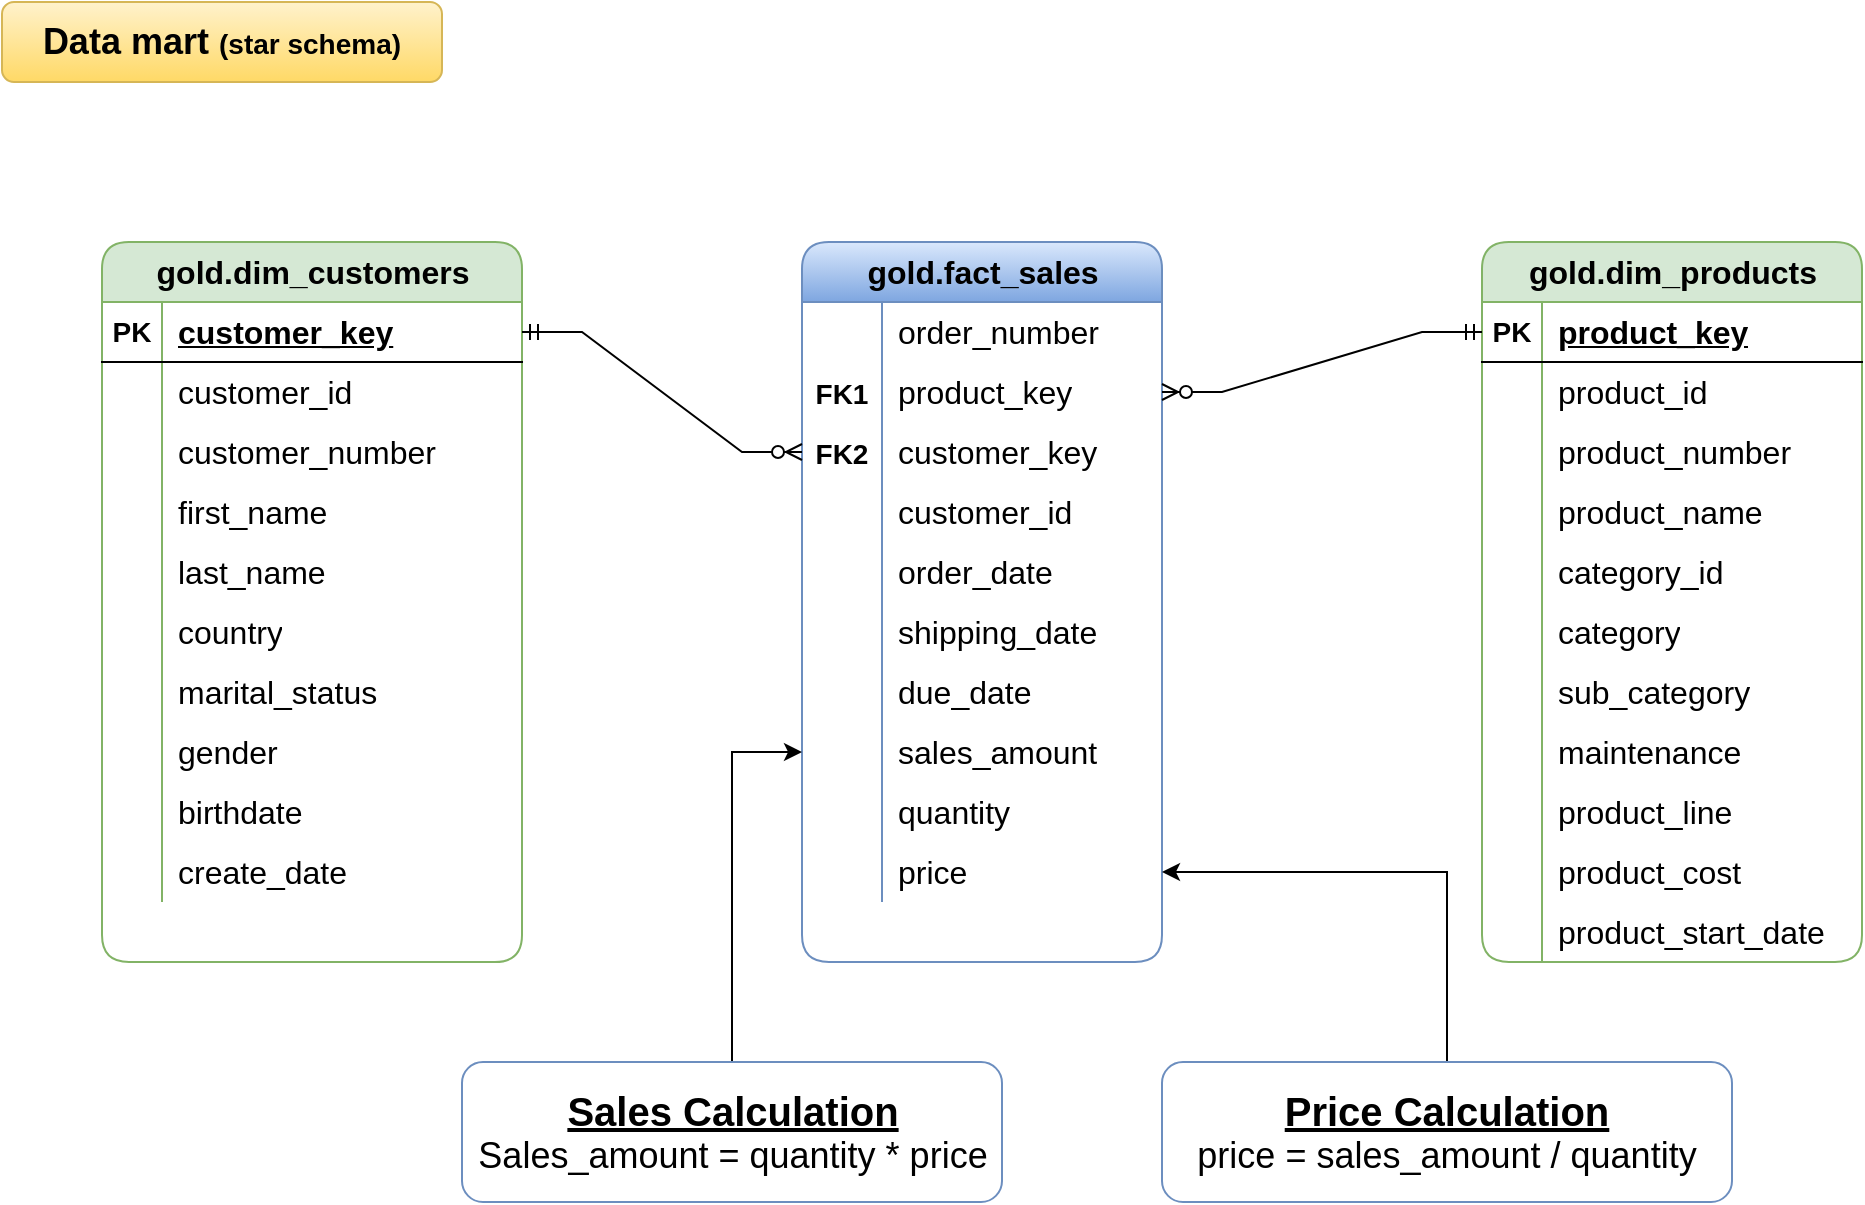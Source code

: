 <mxfile version="28.1.2">
  <diagram name="Page-1" id="dN-su_wIK94Yle37HZVa">
    <mxGraphModel dx="1042" dy="626" grid="1" gridSize="10" guides="1" tooltips="1" connect="1" arrows="1" fold="1" page="1" pageScale="1" pageWidth="850" pageHeight="1100" math="0" shadow="0">
      <root>
        <mxCell id="0" />
        <mxCell id="1" parent="0" />
        <mxCell id="-og2euH4JAY-t5AONUUG-1" value="&lt;font&gt;&lt;font&gt;&lt;b&gt;Data mart&lt;/b&gt;&lt;/font&gt;&lt;font&gt; &lt;/font&gt;&lt;/font&gt;&lt;b&gt;&lt;font style=&quot;font-size: 14px;&quot;&gt;(&lt;font&gt;star schema&lt;/font&gt;)&lt;/font&gt;&lt;/b&gt;" style="text;html=1;align=center;verticalAlign=middle;whiteSpace=wrap;rounded=1;fillColor=#fff2cc;strokeColor=#d6b656;gradientColor=#ffd966;fontSize=18;" parent="1" vertex="1">
          <mxGeometry x="10" y="40" width="220" height="40" as="geometry" />
        </mxCell>
        <mxCell id="-og2euH4JAY-t5AONUUG-2" value="gold.dim_customers" style="shape=table;startSize=30;container=1;collapsible=1;childLayout=tableLayout;fixedRows=1;rowLines=0;fontStyle=1;align=center;resizeLast=1;html=1;rounded=1;fontSize=16;fillColor=#d5e8d4;strokeColor=#82b366;" parent="1" vertex="1">
          <mxGeometry x="60" y="160" width="210" height="360" as="geometry" />
        </mxCell>
        <mxCell id="-og2euH4JAY-t5AONUUG-3" value="" style="shape=tableRow;horizontal=0;startSize=0;swimlaneHead=0;swimlaneBody=0;fillColor=none;collapsible=0;dropTarget=0;points=[[0,0.5],[1,0.5]];portConstraint=eastwest;top=0;left=0;right=0;bottom=1;" parent="-og2euH4JAY-t5AONUUG-2" vertex="1">
          <mxGeometry y="30" width="210" height="30" as="geometry" />
        </mxCell>
        <mxCell id="-og2euH4JAY-t5AONUUG-4" value="&lt;font style=&quot;font-size: 14px;&quot;&gt;PK&lt;/font&gt;" style="shape=partialRectangle;connectable=0;fillColor=none;top=0;left=0;bottom=0;right=0;fontStyle=1;overflow=hidden;whiteSpace=wrap;html=1;" parent="-og2euH4JAY-t5AONUUG-3" vertex="1">
          <mxGeometry width="30" height="30" as="geometry">
            <mxRectangle width="30" height="30" as="alternateBounds" />
          </mxGeometry>
        </mxCell>
        <mxCell id="-og2euH4JAY-t5AONUUG-5" value="customer_key" style="shape=partialRectangle;connectable=0;fillColor=none;top=0;left=0;bottom=0;right=0;align=left;spacingLeft=6;fontStyle=5;overflow=hidden;whiteSpace=wrap;html=1;fontSize=16;" parent="-og2euH4JAY-t5AONUUG-3" vertex="1">
          <mxGeometry x="30" width="180" height="30" as="geometry">
            <mxRectangle width="180" height="30" as="alternateBounds" />
          </mxGeometry>
        </mxCell>
        <mxCell id="-og2euH4JAY-t5AONUUG-6" value="" style="shape=tableRow;horizontal=0;startSize=0;swimlaneHead=0;swimlaneBody=0;fillColor=none;collapsible=0;dropTarget=0;points=[[0,0.5],[1,0.5]];portConstraint=eastwest;top=0;left=0;right=0;bottom=0;fontSize=16;" parent="-og2euH4JAY-t5AONUUG-2" vertex="1">
          <mxGeometry y="60" width="210" height="30" as="geometry" />
        </mxCell>
        <mxCell id="-og2euH4JAY-t5AONUUG-7" value="" style="shape=partialRectangle;connectable=0;fillColor=none;top=0;left=0;bottom=0;right=0;editable=1;overflow=hidden;whiteSpace=wrap;html=1;fontSize=16;" parent="-og2euH4JAY-t5AONUUG-6" vertex="1">
          <mxGeometry width="30" height="30" as="geometry">
            <mxRectangle width="30" height="30" as="alternateBounds" />
          </mxGeometry>
        </mxCell>
        <mxCell id="-og2euH4JAY-t5AONUUG-8" value="customer_id" style="shape=partialRectangle;connectable=0;fillColor=none;top=0;left=0;bottom=0;right=0;align=left;spacingLeft=6;overflow=hidden;whiteSpace=wrap;html=1;fontSize=16;" parent="-og2euH4JAY-t5AONUUG-6" vertex="1">
          <mxGeometry x="30" width="180" height="30" as="geometry">
            <mxRectangle width="180" height="30" as="alternateBounds" />
          </mxGeometry>
        </mxCell>
        <mxCell id="-og2euH4JAY-t5AONUUG-9" value="" style="shape=tableRow;horizontal=0;startSize=0;swimlaneHead=0;swimlaneBody=0;fillColor=none;collapsible=0;dropTarget=0;points=[[0,0.5],[1,0.5]];portConstraint=eastwest;top=0;left=0;right=0;bottom=0;fontSize=16;" parent="-og2euH4JAY-t5AONUUG-2" vertex="1">
          <mxGeometry y="90" width="210" height="30" as="geometry" />
        </mxCell>
        <mxCell id="-og2euH4JAY-t5AONUUG-10" value="" style="shape=partialRectangle;connectable=0;fillColor=none;top=0;left=0;bottom=0;right=0;editable=1;overflow=hidden;whiteSpace=wrap;html=1;fontSize=16;" parent="-og2euH4JAY-t5AONUUG-9" vertex="1">
          <mxGeometry width="30" height="30" as="geometry">
            <mxRectangle width="30" height="30" as="alternateBounds" />
          </mxGeometry>
        </mxCell>
        <mxCell id="-og2euH4JAY-t5AONUUG-11" value="customer_number" style="shape=partialRectangle;connectable=0;fillColor=none;top=0;left=0;bottom=0;right=0;align=left;spacingLeft=6;overflow=hidden;whiteSpace=wrap;html=1;fontSize=16;" parent="-og2euH4JAY-t5AONUUG-9" vertex="1">
          <mxGeometry x="30" width="180" height="30" as="geometry">
            <mxRectangle width="180" height="30" as="alternateBounds" />
          </mxGeometry>
        </mxCell>
        <mxCell id="-og2euH4JAY-t5AONUUG-12" value="" style="shape=tableRow;horizontal=0;startSize=0;swimlaneHead=0;swimlaneBody=0;fillColor=none;collapsible=0;dropTarget=0;points=[[0,0.5],[1,0.5]];portConstraint=eastwest;top=0;left=0;right=0;bottom=0;fontSize=16;" parent="-og2euH4JAY-t5AONUUG-2" vertex="1">
          <mxGeometry y="120" width="210" height="30" as="geometry" />
        </mxCell>
        <mxCell id="-og2euH4JAY-t5AONUUG-13" value="" style="shape=partialRectangle;connectable=0;fillColor=none;top=0;left=0;bottom=0;right=0;editable=1;overflow=hidden;whiteSpace=wrap;html=1;fontSize=16;" parent="-og2euH4JAY-t5AONUUG-12" vertex="1">
          <mxGeometry width="30" height="30" as="geometry">
            <mxRectangle width="30" height="30" as="alternateBounds" />
          </mxGeometry>
        </mxCell>
        <mxCell id="-og2euH4JAY-t5AONUUG-14" value="first_name" style="shape=partialRectangle;connectable=0;fillColor=none;top=0;left=0;bottom=0;right=0;align=left;spacingLeft=6;overflow=hidden;whiteSpace=wrap;html=1;fontSize=16;" parent="-og2euH4JAY-t5AONUUG-12" vertex="1">
          <mxGeometry x="30" width="180" height="30" as="geometry">
            <mxRectangle width="180" height="30" as="alternateBounds" />
          </mxGeometry>
        </mxCell>
        <mxCell id="PD2vvgTyxVvp_7VUj4bT-27" value="" style="shape=tableRow;horizontal=0;startSize=0;swimlaneHead=0;swimlaneBody=0;fillColor=none;collapsible=0;dropTarget=0;points=[[0,0.5],[1,0.5]];portConstraint=eastwest;top=0;left=0;right=0;bottom=0;fontSize=16;" vertex="1" parent="-og2euH4JAY-t5AONUUG-2">
          <mxGeometry y="150" width="210" height="30" as="geometry" />
        </mxCell>
        <mxCell id="PD2vvgTyxVvp_7VUj4bT-28" value="" style="shape=partialRectangle;connectable=0;fillColor=none;top=0;left=0;bottom=0;right=0;editable=1;overflow=hidden;whiteSpace=wrap;html=1;fontSize=16;" vertex="1" parent="PD2vvgTyxVvp_7VUj4bT-27">
          <mxGeometry width="30" height="30" as="geometry">
            <mxRectangle width="30" height="30" as="alternateBounds" />
          </mxGeometry>
        </mxCell>
        <mxCell id="PD2vvgTyxVvp_7VUj4bT-29" value="last_name" style="shape=partialRectangle;connectable=0;fillColor=none;top=0;left=0;bottom=0;right=0;align=left;spacingLeft=6;overflow=hidden;whiteSpace=wrap;html=1;fontSize=16;" vertex="1" parent="PD2vvgTyxVvp_7VUj4bT-27">
          <mxGeometry x="30" width="180" height="30" as="geometry">
            <mxRectangle width="180" height="30" as="alternateBounds" />
          </mxGeometry>
        </mxCell>
        <mxCell id="PD2vvgTyxVvp_7VUj4bT-30" value="" style="shape=tableRow;horizontal=0;startSize=0;swimlaneHead=0;swimlaneBody=0;fillColor=none;collapsible=0;dropTarget=0;points=[[0,0.5],[1,0.5]];portConstraint=eastwest;top=0;left=0;right=0;bottom=0;fontSize=16;" vertex="1" parent="-og2euH4JAY-t5AONUUG-2">
          <mxGeometry y="180" width="210" height="30" as="geometry" />
        </mxCell>
        <mxCell id="PD2vvgTyxVvp_7VUj4bT-31" value="" style="shape=partialRectangle;connectable=0;fillColor=none;top=0;left=0;bottom=0;right=0;editable=1;overflow=hidden;whiteSpace=wrap;html=1;fontSize=16;" vertex="1" parent="PD2vvgTyxVvp_7VUj4bT-30">
          <mxGeometry width="30" height="30" as="geometry">
            <mxRectangle width="30" height="30" as="alternateBounds" />
          </mxGeometry>
        </mxCell>
        <mxCell id="PD2vvgTyxVvp_7VUj4bT-32" value="country" style="shape=partialRectangle;connectable=0;fillColor=none;top=0;left=0;bottom=0;right=0;align=left;spacingLeft=6;overflow=hidden;whiteSpace=wrap;html=1;fontSize=16;" vertex="1" parent="PD2vvgTyxVvp_7VUj4bT-30">
          <mxGeometry x="30" width="180" height="30" as="geometry">
            <mxRectangle width="180" height="30" as="alternateBounds" />
          </mxGeometry>
        </mxCell>
        <mxCell id="PD2vvgTyxVvp_7VUj4bT-33" value="" style="shape=tableRow;horizontal=0;startSize=0;swimlaneHead=0;swimlaneBody=0;fillColor=none;collapsible=0;dropTarget=0;points=[[0,0.5],[1,0.5]];portConstraint=eastwest;top=0;left=0;right=0;bottom=0;fontSize=16;" vertex="1" parent="-og2euH4JAY-t5AONUUG-2">
          <mxGeometry y="210" width="210" height="30" as="geometry" />
        </mxCell>
        <mxCell id="PD2vvgTyxVvp_7VUj4bT-34" value="" style="shape=partialRectangle;connectable=0;fillColor=none;top=0;left=0;bottom=0;right=0;editable=1;overflow=hidden;whiteSpace=wrap;html=1;fontSize=16;" vertex="1" parent="PD2vvgTyxVvp_7VUj4bT-33">
          <mxGeometry width="30" height="30" as="geometry">
            <mxRectangle width="30" height="30" as="alternateBounds" />
          </mxGeometry>
        </mxCell>
        <mxCell id="PD2vvgTyxVvp_7VUj4bT-35" value="marital_status" style="shape=partialRectangle;connectable=0;fillColor=none;top=0;left=0;bottom=0;right=0;align=left;spacingLeft=6;overflow=hidden;whiteSpace=wrap;html=1;fontSize=16;" vertex="1" parent="PD2vvgTyxVvp_7VUj4bT-33">
          <mxGeometry x="30" width="180" height="30" as="geometry">
            <mxRectangle width="180" height="30" as="alternateBounds" />
          </mxGeometry>
        </mxCell>
        <mxCell id="PD2vvgTyxVvp_7VUj4bT-36" value="" style="shape=tableRow;horizontal=0;startSize=0;swimlaneHead=0;swimlaneBody=0;fillColor=none;collapsible=0;dropTarget=0;points=[[0,0.5],[1,0.5]];portConstraint=eastwest;top=0;left=0;right=0;bottom=0;fontSize=16;" vertex="1" parent="-og2euH4JAY-t5AONUUG-2">
          <mxGeometry y="240" width="210" height="30" as="geometry" />
        </mxCell>
        <mxCell id="PD2vvgTyxVvp_7VUj4bT-37" value="" style="shape=partialRectangle;connectable=0;fillColor=none;top=0;left=0;bottom=0;right=0;editable=1;overflow=hidden;whiteSpace=wrap;html=1;fontSize=16;" vertex="1" parent="PD2vvgTyxVvp_7VUj4bT-36">
          <mxGeometry width="30" height="30" as="geometry">
            <mxRectangle width="30" height="30" as="alternateBounds" />
          </mxGeometry>
        </mxCell>
        <mxCell id="PD2vvgTyxVvp_7VUj4bT-38" value="gender" style="shape=partialRectangle;connectable=0;fillColor=none;top=0;left=0;bottom=0;right=0;align=left;spacingLeft=6;overflow=hidden;whiteSpace=wrap;html=1;fontSize=16;" vertex="1" parent="PD2vvgTyxVvp_7VUj4bT-36">
          <mxGeometry x="30" width="180" height="30" as="geometry">
            <mxRectangle width="180" height="30" as="alternateBounds" />
          </mxGeometry>
        </mxCell>
        <mxCell id="PD2vvgTyxVvp_7VUj4bT-39" value="" style="shape=tableRow;horizontal=0;startSize=0;swimlaneHead=0;swimlaneBody=0;fillColor=none;collapsible=0;dropTarget=0;points=[[0,0.5],[1,0.5]];portConstraint=eastwest;top=0;left=0;right=0;bottom=0;fontSize=16;" vertex="1" parent="-og2euH4JAY-t5AONUUG-2">
          <mxGeometry y="270" width="210" height="30" as="geometry" />
        </mxCell>
        <mxCell id="PD2vvgTyxVvp_7VUj4bT-40" value="" style="shape=partialRectangle;connectable=0;fillColor=none;top=0;left=0;bottom=0;right=0;editable=1;overflow=hidden;whiteSpace=wrap;html=1;fontSize=16;" vertex="1" parent="PD2vvgTyxVvp_7VUj4bT-39">
          <mxGeometry width="30" height="30" as="geometry">
            <mxRectangle width="30" height="30" as="alternateBounds" />
          </mxGeometry>
        </mxCell>
        <mxCell id="PD2vvgTyxVvp_7VUj4bT-41" value="birthdate" style="shape=partialRectangle;connectable=0;fillColor=none;top=0;left=0;bottom=0;right=0;align=left;spacingLeft=6;overflow=hidden;whiteSpace=wrap;html=1;fontSize=16;" vertex="1" parent="PD2vvgTyxVvp_7VUj4bT-39">
          <mxGeometry x="30" width="180" height="30" as="geometry">
            <mxRectangle width="180" height="30" as="alternateBounds" />
          </mxGeometry>
        </mxCell>
        <mxCell id="PD2vvgTyxVvp_7VUj4bT-42" value="" style="shape=tableRow;horizontal=0;startSize=0;swimlaneHead=0;swimlaneBody=0;fillColor=none;collapsible=0;dropTarget=0;points=[[0,0.5],[1,0.5]];portConstraint=eastwest;top=0;left=0;right=0;bottom=0;fontSize=16;" vertex="1" parent="-og2euH4JAY-t5AONUUG-2">
          <mxGeometry y="300" width="210" height="30" as="geometry" />
        </mxCell>
        <mxCell id="PD2vvgTyxVvp_7VUj4bT-43" value="" style="shape=partialRectangle;connectable=0;fillColor=none;top=0;left=0;bottom=0;right=0;editable=1;overflow=hidden;whiteSpace=wrap;html=1;fontSize=16;" vertex="1" parent="PD2vvgTyxVvp_7VUj4bT-42">
          <mxGeometry width="30" height="30" as="geometry">
            <mxRectangle width="30" height="30" as="alternateBounds" />
          </mxGeometry>
        </mxCell>
        <mxCell id="PD2vvgTyxVvp_7VUj4bT-44" value="create_date" style="shape=partialRectangle;connectable=0;fillColor=none;top=0;left=0;bottom=0;right=0;align=left;spacingLeft=6;overflow=hidden;whiteSpace=wrap;html=1;fontSize=16;" vertex="1" parent="PD2vvgTyxVvp_7VUj4bT-42">
          <mxGeometry x="30" width="180" height="30" as="geometry">
            <mxRectangle width="180" height="30" as="alternateBounds" />
          </mxGeometry>
        </mxCell>
        <mxCell id="PD2vvgTyxVvp_7VUj4bT-1" value="gold.dim_products" style="shape=table;startSize=30;container=1;collapsible=1;childLayout=tableLayout;fixedRows=1;rowLines=0;fontStyle=1;align=center;resizeLast=1;html=1;rounded=1;fontSize=16;fillColor=#d5e8d4;strokeColor=#82b366;labelBackgroundColor=none;" vertex="1" parent="1">
          <mxGeometry x="750" y="160" width="190" height="360" as="geometry" />
        </mxCell>
        <mxCell id="PD2vvgTyxVvp_7VUj4bT-2" value="" style="shape=tableRow;horizontal=0;startSize=0;swimlaneHead=0;swimlaneBody=0;fillColor=none;collapsible=0;dropTarget=0;points=[[0,0.5],[1,0.5]];portConstraint=eastwest;top=0;left=0;right=0;bottom=1;" vertex="1" parent="PD2vvgTyxVvp_7VUj4bT-1">
          <mxGeometry y="30" width="190" height="30" as="geometry" />
        </mxCell>
        <mxCell id="PD2vvgTyxVvp_7VUj4bT-3" value="&lt;font style=&quot;font-size: 14px;&quot;&gt;PK&lt;/font&gt;" style="shape=partialRectangle;connectable=0;fillColor=none;top=0;left=0;bottom=0;right=0;fontStyle=1;overflow=hidden;whiteSpace=wrap;html=1;" vertex="1" parent="PD2vvgTyxVvp_7VUj4bT-2">
          <mxGeometry width="30" height="30" as="geometry">
            <mxRectangle width="30" height="30" as="alternateBounds" />
          </mxGeometry>
        </mxCell>
        <mxCell id="PD2vvgTyxVvp_7VUj4bT-4" value="product_key" style="shape=partialRectangle;connectable=0;fillColor=none;top=0;left=0;bottom=0;right=0;align=left;spacingLeft=6;fontStyle=5;overflow=hidden;whiteSpace=wrap;html=1;fontSize=16;" vertex="1" parent="PD2vvgTyxVvp_7VUj4bT-2">
          <mxGeometry x="30" width="160" height="30" as="geometry">
            <mxRectangle width="160" height="30" as="alternateBounds" />
          </mxGeometry>
        </mxCell>
        <mxCell id="PD2vvgTyxVvp_7VUj4bT-5" value="" style="shape=tableRow;horizontal=0;startSize=0;swimlaneHead=0;swimlaneBody=0;fillColor=none;collapsible=0;dropTarget=0;points=[[0,0.5],[1,0.5]];portConstraint=eastwest;top=0;left=0;right=0;bottom=0;fontSize=16;" vertex="1" parent="PD2vvgTyxVvp_7VUj4bT-1">
          <mxGeometry y="60" width="190" height="30" as="geometry" />
        </mxCell>
        <mxCell id="PD2vvgTyxVvp_7VUj4bT-6" value="" style="shape=partialRectangle;connectable=0;fillColor=none;top=0;left=0;bottom=0;right=0;editable=1;overflow=hidden;whiteSpace=wrap;html=1;fontSize=16;" vertex="1" parent="PD2vvgTyxVvp_7VUj4bT-5">
          <mxGeometry width="30" height="30" as="geometry">
            <mxRectangle width="30" height="30" as="alternateBounds" />
          </mxGeometry>
        </mxCell>
        <mxCell id="PD2vvgTyxVvp_7VUj4bT-7" value="product_id" style="shape=partialRectangle;connectable=0;fillColor=none;top=0;left=0;bottom=0;right=0;align=left;spacingLeft=6;overflow=hidden;whiteSpace=wrap;html=1;fontSize=16;" vertex="1" parent="PD2vvgTyxVvp_7VUj4bT-5">
          <mxGeometry x="30" width="160" height="30" as="geometry">
            <mxRectangle width="160" height="30" as="alternateBounds" />
          </mxGeometry>
        </mxCell>
        <mxCell id="PD2vvgTyxVvp_7VUj4bT-8" value="" style="shape=tableRow;horizontal=0;startSize=0;swimlaneHead=0;swimlaneBody=0;fillColor=none;collapsible=0;dropTarget=0;points=[[0,0.5],[1,0.5]];portConstraint=eastwest;top=0;left=0;right=0;bottom=0;fontSize=16;" vertex="1" parent="PD2vvgTyxVvp_7VUj4bT-1">
          <mxGeometry y="90" width="190" height="30" as="geometry" />
        </mxCell>
        <mxCell id="PD2vvgTyxVvp_7VUj4bT-9" value="" style="shape=partialRectangle;connectable=0;fillColor=none;top=0;left=0;bottom=0;right=0;editable=1;overflow=hidden;whiteSpace=wrap;html=1;fontSize=16;" vertex="1" parent="PD2vvgTyxVvp_7VUj4bT-8">
          <mxGeometry width="30" height="30" as="geometry">
            <mxRectangle width="30" height="30" as="alternateBounds" />
          </mxGeometry>
        </mxCell>
        <mxCell id="PD2vvgTyxVvp_7VUj4bT-10" value="product_number" style="shape=partialRectangle;connectable=0;fillColor=none;top=0;left=0;bottom=0;right=0;align=left;spacingLeft=6;overflow=hidden;whiteSpace=wrap;html=1;fontSize=16;" vertex="1" parent="PD2vvgTyxVvp_7VUj4bT-8">
          <mxGeometry x="30" width="160" height="30" as="geometry">
            <mxRectangle width="160" height="30" as="alternateBounds" />
          </mxGeometry>
        </mxCell>
        <mxCell id="PD2vvgTyxVvp_7VUj4bT-11" value="" style="shape=tableRow;horizontal=0;startSize=0;swimlaneHead=0;swimlaneBody=0;fillColor=none;collapsible=0;dropTarget=0;points=[[0,0.5],[1,0.5]];portConstraint=eastwest;top=0;left=0;right=0;bottom=0;fontSize=16;" vertex="1" parent="PD2vvgTyxVvp_7VUj4bT-1">
          <mxGeometry y="120" width="190" height="30" as="geometry" />
        </mxCell>
        <mxCell id="PD2vvgTyxVvp_7VUj4bT-12" value="" style="shape=partialRectangle;connectable=0;fillColor=none;top=0;left=0;bottom=0;right=0;editable=1;overflow=hidden;whiteSpace=wrap;html=1;fontSize=16;" vertex="1" parent="PD2vvgTyxVvp_7VUj4bT-11">
          <mxGeometry width="30" height="30" as="geometry">
            <mxRectangle width="30" height="30" as="alternateBounds" />
          </mxGeometry>
        </mxCell>
        <mxCell id="PD2vvgTyxVvp_7VUj4bT-13" value="product_name" style="shape=partialRectangle;connectable=0;fillColor=none;top=0;left=0;bottom=0;right=0;align=left;spacingLeft=6;overflow=hidden;whiteSpace=wrap;html=1;fontSize=16;" vertex="1" parent="PD2vvgTyxVvp_7VUj4bT-11">
          <mxGeometry x="30" width="160" height="30" as="geometry">
            <mxRectangle width="160" height="30" as="alternateBounds" />
          </mxGeometry>
        </mxCell>
        <mxCell id="PD2vvgTyxVvp_7VUj4bT-45" value="" style="shape=tableRow;horizontal=0;startSize=0;swimlaneHead=0;swimlaneBody=0;fillColor=none;collapsible=0;dropTarget=0;points=[[0,0.5],[1,0.5]];portConstraint=eastwest;top=0;left=0;right=0;bottom=0;fontSize=16;" vertex="1" parent="PD2vvgTyxVvp_7VUj4bT-1">
          <mxGeometry y="150" width="190" height="30" as="geometry" />
        </mxCell>
        <mxCell id="PD2vvgTyxVvp_7VUj4bT-46" value="" style="shape=partialRectangle;connectable=0;fillColor=none;top=0;left=0;bottom=0;right=0;editable=1;overflow=hidden;whiteSpace=wrap;html=1;fontSize=16;" vertex="1" parent="PD2vvgTyxVvp_7VUj4bT-45">
          <mxGeometry width="30" height="30" as="geometry">
            <mxRectangle width="30" height="30" as="alternateBounds" />
          </mxGeometry>
        </mxCell>
        <mxCell id="PD2vvgTyxVvp_7VUj4bT-47" value="category_id" style="shape=partialRectangle;connectable=0;fillColor=none;top=0;left=0;bottom=0;right=0;align=left;spacingLeft=6;overflow=hidden;whiteSpace=wrap;html=1;fontSize=16;" vertex="1" parent="PD2vvgTyxVvp_7VUj4bT-45">
          <mxGeometry x="30" width="160" height="30" as="geometry">
            <mxRectangle width="160" height="30" as="alternateBounds" />
          </mxGeometry>
        </mxCell>
        <mxCell id="PD2vvgTyxVvp_7VUj4bT-48" value="" style="shape=tableRow;horizontal=0;startSize=0;swimlaneHead=0;swimlaneBody=0;fillColor=none;collapsible=0;dropTarget=0;points=[[0,0.5],[1,0.5]];portConstraint=eastwest;top=0;left=0;right=0;bottom=0;fontSize=16;" vertex="1" parent="PD2vvgTyxVvp_7VUj4bT-1">
          <mxGeometry y="180" width="190" height="30" as="geometry" />
        </mxCell>
        <mxCell id="PD2vvgTyxVvp_7VUj4bT-49" value="" style="shape=partialRectangle;connectable=0;fillColor=none;top=0;left=0;bottom=0;right=0;editable=1;overflow=hidden;whiteSpace=wrap;html=1;fontSize=16;" vertex="1" parent="PD2vvgTyxVvp_7VUj4bT-48">
          <mxGeometry width="30" height="30" as="geometry">
            <mxRectangle width="30" height="30" as="alternateBounds" />
          </mxGeometry>
        </mxCell>
        <mxCell id="PD2vvgTyxVvp_7VUj4bT-50" value="category" style="shape=partialRectangle;connectable=0;fillColor=none;top=0;left=0;bottom=0;right=0;align=left;spacingLeft=6;overflow=hidden;whiteSpace=wrap;html=1;fontSize=16;" vertex="1" parent="PD2vvgTyxVvp_7VUj4bT-48">
          <mxGeometry x="30" width="160" height="30" as="geometry">
            <mxRectangle width="160" height="30" as="alternateBounds" />
          </mxGeometry>
        </mxCell>
        <mxCell id="PD2vvgTyxVvp_7VUj4bT-51" value="" style="shape=tableRow;horizontal=0;startSize=0;swimlaneHead=0;swimlaneBody=0;fillColor=none;collapsible=0;dropTarget=0;points=[[0,0.5],[1,0.5]];portConstraint=eastwest;top=0;left=0;right=0;bottom=0;fontSize=16;" vertex="1" parent="PD2vvgTyxVvp_7VUj4bT-1">
          <mxGeometry y="210" width="190" height="30" as="geometry" />
        </mxCell>
        <mxCell id="PD2vvgTyxVvp_7VUj4bT-52" value="" style="shape=partialRectangle;connectable=0;fillColor=none;top=0;left=0;bottom=0;right=0;editable=1;overflow=hidden;whiteSpace=wrap;html=1;fontSize=16;" vertex="1" parent="PD2vvgTyxVvp_7VUj4bT-51">
          <mxGeometry width="30" height="30" as="geometry">
            <mxRectangle width="30" height="30" as="alternateBounds" />
          </mxGeometry>
        </mxCell>
        <mxCell id="PD2vvgTyxVvp_7VUj4bT-53" value="sub_category" style="shape=partialRectangle;connectable=0;fillColor=none;top=0;left=0;bottom=0;right=0;align=left;spacingLeft=6;overflow=hidden;whiteSpace=wrap;html=1;fontSize=16;" vertex="1" parent="PD2vvgTyxVvp_7VUj4bT-51">
          <mxGeometry x="30" width="160" height="30" as="geometry">
            <mxRectangle width="160" height="30" as="alternateBounds" />
          </mxGeometry>
        </mxCell>
        <mxCell id="PD2vvgTyxVvp_7VUj4bT-54" value="" style="shape=tableRow;horizontal=0;startSize=0;swimlaneHead=0;swimlaneBody=0;fillColor=none;collapsible=0;dropTarget=0;points=[[0,0.5],[1,0.5]];portConstraint=eastwest;top=0;left=0;right=0;bottom=0;fontSize=16;" vertex="1" parent="PD2vvgTyxVvp_7VUj4bT-1">
          <mxGeometry y="240" width="190" height="30" as="geometry" />
        </mxCell>
        <mxCell id="PD2vvgTyxVvp_7VUj4bT-55" value="" style="shape=partialRectangle;connectable=0;fillColor=none;top=0;left=0;bottom=0;right=0;editable=1;overflow=hidden;whiteSpace=wrap;html=1;fontSize=16;" vertex="1" parent="PD2vvgTyxVvp_7VUj4bT-54">
          <mxGeometry width="30" height="30" as="geometry">
            <mxRectangle width="30" height="30" as="alternateBounds" />
          </mxGeometry>
        </mxCell>
        <mxCell id="PD2vvgTyxVvp_7VUj4bT-56" value="maintenance" style="shape=partialRectangle;connectable=0;fillColor=none;top=0;left=0;bottom=0;right=0;align=left;spacingLeft=6;overflow=hidden;whiteSpace=wrap;html=1;fontSize=16;" vertex="1" parent="PD2vvgTyxVvp_7VUj4bT-54">
          <mxGeometry x="30" width="160" height="30" as="geometry">
            <mxRectangle width="160" height="30" as="alternateBounds" />
          </mxGeometry>
        </mxCell>
        <mxCell id="PD2vvgTyxVvp_7VUj4bT-57" value="" style="shape=tableRow;horizontal=0;startSize=0;swimlaneHead=0;swimlaneBody=0;fillColor=none;collapsible=0;dropTarget=0;points=[[0,0.5],[1,0.5]];portConstraint=eastwest;top=0;left=0;right=0;bottom=0;fontSize=16;" vertex="1" parent="PD2vvgTyxVvp_7VUj4bT-1">
          <mxGeometry y="270" width="190" height="30" as="geometry" />
        </mxCell>
        <mxCell id="PD2vvgTyxVvp_7VUj4bT-58" value="" style="shape=partialRectangle;connectable=0;fillColor=none;top=0;left=0;bottom=0;right=0;editable=1;overflow=hidden;whiteSpace=wrap;html=1;fontSize=16;" vertex="1" parent="PD2vvgTyxVvp_7VUj4bT-57">
          <mxGeometry width="30" height="30" as="geometry">
            <mxRectangle width="30" height="30" as="alternateBounds" />
          </mxGeometry>
        </mxCell>
        <mxCell id="PD2vvgTyxVvp_7VUj4bT-59" value="product_line" style="shape=partialRectangle;connectable=0;fillColor=none;top=0;left=0;bottom=0;right=0;align=left;spacingLeft=6;overflow=hidden;whiteSpace=wrap;html=1;fontSize=16;" vertex="1" parent="PD2vvgTyxVvp_7VUj4bT-57">
          <mxGeometry x="30" width="160" height="30" as="geometry">
            <mxRectangle width="160" height="30" as="alternateBounds" />
          </mxGeometry>
        </mxCell>
        <mxCell id="PD2vvgTyxVvp_7VUj4bT-60" value="" style="shape=tableRow;horizontal=0;startSize=0;swimlaneHead=0;swimlaneBody=0;fillColor=none;collapsible=0;dropTarget=0;points=[[0,0.5],[1,0.5]];portConstraint=eastwest;top=0;left=0;right=0;bottom=0;fontSize=16;" vertex="1" parent="PD2vvgTyxVvp_7VUj4bT-1">
          <mxGeometry y="300" width="190" height="30" as="geometry" />
        </mxCell>
        <mxCell id="PD2vvgTyxVvp_7VUj4bT-61" value="" style="shape=partialRectangle;connectable=0;fillColor=none;top=0;left=0;bottom=0;right=0;editable=1;overflow=hidden;whiteSpace=wrap;html=1;fontSize=16;" vertex="1" parent="PD2vvgTyxVvp_7VUj4bT-60">
          <mxGeometry width="30" height="30" as="geometry">
            <mxRectangle width="30" height="30" as="alternateBounds" />
          </mxGeometry>
        </mxCell>
        <mxCell id="PD2vvgTyxVvp_7VUj4bT-62" value="product_cost" style="shape=partialRectangle;connectable=0;fillColor=none;top=0;left=0;bottom=0;right=0;align=left;spacingLeft=6;overflow=hidden;whiteSpace=wrap;html=1;fontSize=16;" vertex="1" parent="PD2vvgTyxVvp_7VUj4bT-60">
          <mxGeometry x="30" width="160" height="30" as="geometry">
            <mxRectangle width="160" height="30" as="alternateBounds" />
          </mxGeometry>
        </mxCell>
        <mxCell id="PD2vvgTyxVvp_7VUj4bT-63" value="" style="shape=tableRow;horizontal=0;startSize=0;swimlaneHead=0;swimlaneBody=0;fillColor=none;collapsible=0;dropTarget=0;points=[[0,0.5],[1,0.5]];portConstraint=eastwest;top=0;left=0;right=0;bottom=0;fontSize=16;" vertex="1" parent="PD2vvgTyxVvp_7VUj4bT-1">
          <mxGeometry y="330" width="190" height="30" as="geometry" />
        </mxCell>
        <mxCell id="PD2vvgTyxVvp_7VUj4bT-64" value="" style="shape=partialRectangle;connectable=0;fillColor=none;top=0;left=0;bottom=0;right=0;editable=1;overflow=hidden;whiteSpace=wrap;html=1;fontSize=16;" vertex="1" parent="PD2vvgTyxVvp_7VUj4bT-63">
          <mxGeometry width="30" height="30" as="geometry">
            <mxRectangle width="30" height="30" as="alternateBounds" />
          </mxGeometry>
        </mxCell>
        <mxCell id="PD2vvgTyxVvp_7VUj4bT-65" value="product_start_date" style="shape=partialRectangle;connectable=0;fillColor=none;top=0;left=0;bottom=0;right=0;align=left;spacingLeft=6;overflow=hidden;whiteSpace=wrap;html=1;fontSize=16;" vertex="1" parent="PD2vvgTyxVvp_7VUj4bT-63">
          <mxGeometry x="30" width="160" height="30" as="geometry">
            <mxRectangle width="160" height="30" as="alternateBounds" />
          </mxGeometry>
        </mxCell>
        <mxCell id="PD2vvgTyxVvp_7VUj4bT-14" value="gold.fact_sales" style="shape=table;startSize=30;container=1;collapsible=1;childLayout=tableLayout;fixedRows=1;rowLines=0;fontStyle=1;align=center;resizeLast=1;html=1;rounded=1;fontSize=16;fillColor=#dae8fc;strokeColor=#6c8ebf;gradientColor=#7ea6e0;" vertex="1" parent="1">
          <mxGeometry x="410" y="160" width="180" height="360" as="geometry" />
        </mxCell>
        <mxCell id="PD2vvgTyxVvp_7VUj4bT-18" value="" style="shape=tableRow;horizontal=0;startSize=0;swimlaneHead=0;swimlaneBody=0;fillColor=none;collapsible=0;dropTarget=0;points=[[0,0.5],[1,0.5]];portConstraint=eastwest;top=0;left=0;right=0;bottom=0;fontSize=16;" vertex="1" parent="PD2vvgTyxVvp_7VUj4bT-14">
          <mxGeometry y="30" width="180" height="30" as="geometry" />
        </mxCell>
        <mxCell id="PD2vvgTyxVvp_7VUj4bT-19" value="" style="shape=partialRectangle;connectable=0;fillColor=none;top=0;left=0;bottom=0;right=0;editable=1;overflow=hidden;whiteSpace=wrap;html=1;fontSize=16;" vertex="1" parent="PD2vvgTyxVvp_7VUj4bT-18">
          <mxGeometry width="40" height="30" as="geometry">
            <mxRectangle width="40" height="30" as="alternateBounds" />
          </mxGeometry>
        </mxCell>
        <mxCell id="PD2vvgTyxVvp_7VUj4bT-20" value="order_number" style="shape=partialRectangle;connectable=0;fillColor=none;top=0;left=0;bottom=0;right=0;align=left;spacingLeft=6;overflow=hidden;whiteSpace=wrap;html=1;fontSize=16;" vertex="1" parent="PD2vvgTyxVvp_7VUj4bT-18">
          <mxGeometry x="40" width="140" height="30" as="geometry">
            <mxRectangle width="140" height="30" as="alternateBounds" />
          </mxGeometry>
        </mxCell>
        <mxCell id="PD2vvgTyxVvp_7VUj4bT-21" value="" style="shape=tableRow;horizontal=0;startSize=0;swimlaneHead=0;swimlaneBody=0;fillColor=none;collapsible=0;dropTarget=0;points=[[0,0.5],[1,0.5]];portConstraint=eastwest;top=0;left=0;right=0;bottom=0;fontSize=16;" vertex="1" parent="PD2vvgTyxVvp_7VUj4bT-14">
          <mxGeometry y="60" width="180" height="30" as="geometry" />
        </mxCell>
        <mxCell id="PD2vvgTyxVvp_7VUj4bT-22" value="&lt;b&gt;&lt;font style=&quot;font-size: 14px;&quot;&gt;FK1&lt;/font&gt;&lt;/b&gt;" style="shape=partialRectangle;connectable=0;fillColor=none;top=0;left=0;bottom=0;right=0;editable=1;overflow=hidden;whiteSpace=wrap;html=1;fontSize=16;" vertex="1" parent="PD2vvgTyxVvp_7VUj4bT-21">
          <mxGeometry width="40" height="30" as="geometry">
            <mxRectangle width="40" height="30" as="alternateBounds" />
          </mxGeometry>
        </mxCell>
        <mxCell id="PD2vvgTyxVvp_7VUj4bT-23" value="product_key" style="shape=partialRectangle;connectable=0;fillColor=none;top=0;left=0;bottom=0;right=0;align=left;spacingLeft=6;overflow=hidden;whiteSpace=wrap;html=1;fontSize=16;" vertex="1" parent="PD2vvgTyxVvp_7VUj4bT-21">
          <mxGeometry x="40" width="140" height="30" as="geometry">
            <mxRectangle width="140" height="30" as="alternateBounds" />
          </mxGeometry>
        </mxCell>
        <mxCell id="PD2vvgTyxVvp_7VUj4bT-24" value="" style="shape=tableRow;horizontal=0;startSize=0;swimlaneHead=0;swimlaneBody=0;fillColor=none;collapsible=0;dropTarget=0;points=[[0,0.5],[1,0.5]];portConstraint=eastwest;top=0;left=0;right=0;bottom=0;fontSize=16;" vertex="1" parent="PD2vvgTyxVvp_7VUj4bT-14">
          <mxGeometry y="90" width="180" height="30" as="geometry" />
        </mxCell>
        <mxCell id="PD2vvgTyxVvp_7VUj4bT-25" value="&lt;b&gt;&lt;font style=&quot;font-size: 14px;&quot;&gt;FK2&lt;/font&gt;&lt;/b&gt;" style="shape=partialRectangle;connectable=0;fillColor=none;top=0;left=0;bottom=0;right=0;editable=1;overflow=hidden;whiteSpace=wrap;html=1;fontSize=16;" vertex="1" parent="PD2vvgTyxVvp_7VUj4bT-24">
          <mxGeometry width="40" height="30" as="geometry">
            <mxRectangle width="40" height="30" as="alternateBounds" />
          </mxGeometry>
        </mxCell>
        <mxCell id="PD2vvgTyxVvp_7VUj4bT-26" value="customer_key" style="shape=partialRectangle;connectable=0;fillColor=none;top=0;left=0;bottom=0;right=0;align=left;spacingLeft=6;overflow=hidden;whiteSpace=wrap;html=1;fontSize=16;" vertex="1" parent="PD2vvgTyxVvp_7VUj4bT-24">
          <mxGeometry x="40" width="140" height="30" as="geometry">
            <mxRectangle width="140" height="30" as="alternateBounds" />
          </mxGeometry>
        </mxCell>
        <mxCell id="PD2vvgTyxVvp_7VUj4bT-66" value="" style="shape=tableRow;horizontal=0;startSize=0;swimlaneHead=0;swimlaneBody=0;fillColor=none;collapsible=0;dropTarget=0;points=[[0,0.5],[1,0.5]];portConstraint=eastwest;top=0;left=0;right=0;bottom=0;fontSize=16;" vertex="1" parent="PD2vvgTyxVvp_7VUj4bT-14">
          <mxGeometry y="120" width="180" height="30" as="geometry" />
        </mxCell>
        <mxCell id="PD2vvgTyxVvp_7VUj4bT-67" value="" style="shape=partialRectangle;connectable=0;fillColor=none;top=0;left=0;bottom=0;right=0;editable=1;overflow=hidden;whiteSpace=wrap;html=1;fontSize=16;" vertex="1" parent="PD2vvgTyxVvp_7VUj4bT-66">
          <mxGeometry width="40" height="30" as="geometry">
            <mxRectangle width="40" height="30" as="alternateBounds" />
          </mxGeometry>
        </mxCell>
        <mxCell id="PD2vvgTyxVvp_7VUj4bT-68" value="customer_id" style="shape=partialRectangle;connectable=0;fillColor=none;top=0;left=0;bottom=0;right=0;align=left;spacingLeft=6;overflow=hidden;whiteSpace=wrap;html=1;fontSize=16;" vertex="1" parent="PD2vvgTyxVvp_7VUj4bT-66">
          <mxGeometry x="40" width="140" height="30" as="geometry">
            <mxRectangle width="140" height="30" as="alternateBounds" />
          </mxGeometry>
        </mxCell>
        <mxCell id="PD2vvgTyxVvp_7VUj4bT-69" value="" style="shape=tableRow;horizontal=0;startSize=0;swimlaneHead=0;swimlaneBody=0;fillColor=none;collapsible=0;dropTarget=0;points=[[0,0.5],[1,0.5]];portConstraint=eastwest;top=0;left=0;right=0;bottom=0;fontSize=16;" vertex="1" parent="PD2vvgTyxVvp_7VUj4bT-14">
          <mxGeometry y="150" width="180" height="30" as="geometry" />
        </mxCell>
        <mxCell id="PD2vvgTyxVvp_7VUj4bT-70" value="" style="shape=partialRectangle;connectable=0;fillColor=none;top=0;left=0;bottom=0;right=0;editable=1;overflow=hidden;whiteSpace=wrap;html=1;fontSize=16;" vertex="1" parent="PD2vvgTyxVvp_7VUj4bT-69">
          <mxGeometry width="40" height="30" as="geometry">
            <mxRectangle width="40" height="30" as="alternateBounds" />
          </mxGeometry>
        </mxCell>
        <mxCell id="PD2vvgTyxVvp_7VUj4bT-71" value="order_date" style="shape=partialRectangle;connectable=0;fillColor=none;top=0;left=0;bottom=0;right=0;align=left;spacingLeft=6;overflow=hidden;whiteSpace=wrap;html=1;fontSize=16;" vertex="1" parent="PD2vvgTyxVvp_7VUj4bT-69">
          <mxGeometry x="40" width="140" height="30" as="geometry">
            <mxRectangle width="140" height="30" as="alternateBounds" />
          </mxGeometry>
        </mxCell>
        <mxCell id="PD2vvgTyxVvp_7VUj4bT-72" value="" style="shape=tableRow;horizontal=0;startSize=0;swimlaneHead=0;swimlaneBody=0;fillColor=none;collapsible=0;dropTarget=0;points=[[0,0.5],[1,0.5]];portConstraint=eastwest;top=0;left=0;right=0;bottom=0;fontSize=16;" vertex="1" parent="PD2vvgTyxVvp_7VUj4bT-14">
          <mxGeometry y="180" width="180" height="30" as="geometry" />
        </mxCell>
        <mxCell id="PD2vvgTyxVvp_7VUj4bT-73" value="" style="shape=partialRectangle;connectable=0;fillColor=none;top=0;left=0;bottom=0;right=0;editable=1;overflow=hidden;whiteSpace=wrap;html=1;fontSize=16;" vertex="1" parent="PD2vvgTyxVvp_7VUj4bT-72">
          <mxGeometry width="40" height="30" as="geometry">
            <mxRectangle width="40" height="30" as="alternateBounds" />
          </mxGeometry>
        </mxCell>
        <mxCell id="PD2vvgTyxVvp_7VUj4bT-74" value="shipping_date" style="shape=partialRectangle;connectable=0;fillColor=none;top=0;left=0;bottom=0;right=0;align=left;spacingLeft=6;overflow=hidden;whiteSpace=wrap;html=1;fontSize=16;" vertex="1" parent="PD2vvgTyxVvp_7VUj4bT-72">
          <mxGeometry x="40" width="140" height="30" as="geometry">
            <mxRectangle width="140" height="30" as="alternateBounds" />
          </mxGeometry>
        </mxCell>
        <mxCell id="PD2vvgTyxVvp_7VUj4bT-75" value="" style="shape=tableRow;horizontal=0;startSize=0;swimlaneHead=0;swimlaneBody=0;fillColor=none;collapsible=0;dropTarget=0;points=[[0,0.5],[1,0.5]];portConstraint=eastwest;top=0;left=0;right=0;bottom=0;fontSize=16;" vertex="1" parent="PD2vvgTyxVvp_7VUj4bT-14">
          <mxGeometry y="210" width="180" height="30" as="geometry" />
        </mxCell>
        <mxCell id="PD2vvgTyxVvp_7VUj4bT-76" value="" style="shape=partialRectangle;connectable=0;fillColor=none;top=0;left=0;bottom=0;right=0;editable=1;overflow=hidden;whiteSpace=wrap;html=1;fontSize=16;" vertex="1" parent="PD2vvgTyxVvp_7VUj4bT-75">
          <mxGeometry width="40" height="30" as="geometry">
            <mxRectangle width="40" height="30" as="alternateBounds" />
          </mxGeometry>
        </mxCell>
        <mxCell id="PD2vvgTyxVvp_7VUj4bT-77" value="due_date" style="shape=partialRectangle;connectable=0;fillColor=none;top=0;left=0;bottom=0;right=0;align=left;spacingLeft=6;overflow=hidden;whiteSpace=wrap;html=1;fontSize=16;" vertex="1" parent="PD2vvgTyxVvp_7VUj4bT-75">
          <mxGeometry x="40" width="140" height="30" as="geometry">
            <mxRectangle width="140" height="30" as="alternateBounds" />
          </mxGeometry>
        </mxCell>
        <mxCell id="PD2vvgTyxVvp_7VUj4bT-78" value="" style="shape=tableRow;horizontal=0;startSize=0;swimlaneHead=0;swimlaneBody=0;fillColor=none;collapsible=0;dropTarget=0;points=[[0,0.5],[1,0.5]];portConstraint=eastwest;top=0;left=0;right=0;bottom=0;fontSize=16;" vertex="1" parent="PD2vvgTyxVvp_7VUj4bT-14">
          <mxGeometry y="240" width="180" height="30" as="geometry" />
        </mxCell>
        <mxCell id="PD2vvgTyxVvp_7VUj4bT-79" value="" style="shape=partialRectangle;connectable=0;fillColor=none;top=0;left=0;bottom=0;right=0;editable=1;overflow=hidden;whiteSpace=wrap;html=1;fontSize=16;" vertex="1" parent="PD2vvgTyxVvp_7VUj4bT-78">
          <mxGeometry width="40" height="30" as="geometry">
            <mxRectangle width="40" height="30" as="alternateBounds" />
          </mxGeometry>
        </mxCell>
        <mxCell id="PD2vvgTyxVvp_7VUj4bT-80" value="sales_amount" style="shape=partialRectangle;connectable=0;fillColor=none;top=0;left=0;bottom=0;right=0;align=left;spacingLeft=6;overflow=hidden;whiteSpace=wrap;html=1;fontSize=16;" vertex="1" parent="PD2vvgTyxVvp_7VUj4bT-78">
          <mxGeometry x="40" width="140" height="30" as="geometry">
            <mxRectangle width="140" height="30" as="alternateBounds" />
          </mxGeometry>
        </mxCell>
        <mxCell id="PD2vvgTyxVvp_7VUj4bT-81" value="" style="shape=tableRow;horizontal=0;startSize=0;swimlaneHead=0;swimlaneBody=0;fillColor=none;collapsible=0;dropTarget=0;points=[[0,0.5],[1,0.5]];portConstraint=eastwest;top=0;left=0;right=0;bottom=0;fontSize=16;" vertex="1" parent="PD2vvgTyxVvp_7VUj4bT-14">
          <mxGeometry y="270" width="180" height="30" as="geometry" />
        </mxCell>
        <mxCell id="PD2vvgTyxVvp_7VUj4bT-82" value="" style="shape=partialRectangle;connectable=0;fillColor=none;top=0;left=0;bottom=0;right=0;editable=1;overflow=hidden;whiteSpace=wrap;html=1;fontSize=16;" vertex="1" parent="PD2vvgTyxVvp_7VUj4bT-81">
          <mxGeometry width="40" height="30" as="geometry">
            <mxRectangle width="40" height="30" as="alternateBounds" />
          </mxGeometry>
        </mxCell>
        <mxCell id="PD2vvgTyxVvp_7VUj4bT-83" value="quantity" style="shape=partialRectangle;connectable=0;fillColor=none;top=0;left=0;bottom=0;right=0;align=left;spacingLeft=6;overflow=hidden;whiteSpace=wrap;html=1;fontSize=16;" vertex="1" parent="PD2vvgTyxVvp_7VUj4bT-81">
          <mxGeometry x="40" width="140" height="30" as="geometry">
            <mxRectangle width="140" height="30" as="alternateBounds" />
          </mxGeometry>
        </mxCell>
        <mxCell id="PD2vvgTyxVvp_7VUj4bT-84" value="" style="shape=tableRow;horizontal=0;startSize=0;swimlaneHead=0;swimlaneBody=0;fillColor=none;collapsible=0;dropTarget=0;points=[[0,0.5],[1,0.5]];portConstraint=eastwest;top=0;left=0;right=0;bottom=0;fontSize=16;" vertex="1" parent="PD2vvgTyxVvp_7VUj4bT-14">
          <mxGeometry y="300" width="180" height="30" as="geometry" />
        </mxCell>
        <mxCell id="PD2vvgTyxVvp_7VUj4bT-85" value="" style="shape=partialRectangle;connectable=0;fillColor=none;top=0;left=0;bottom=0;right=0;editable=1;overflow=hidden;whiteSpace=wrap;html=1;fontSize=16;" vertex="1" parent="PD2vvgTyxVvp_7VUj4bT-84">
          <mxGeometry width="40" height="30" as="geometry">
            <mxRectangle width="40" height="30" as="alternateBounds" />
          </mxGeometry>
        </mxCell>
        <mxCell id="PD2vvgTyxVvp_7VUj4bT-86" value="price" style="shape=partialRectangle;connectable=0;fillColor=none;top=0;left=0;bottom=0;right=0;align=left;spacingLeft=6;overflow=hidden;whiteSpace=wrap;html=1;fontSize=16;" vertex="1" parent="PD2vvgTyxVvp_7VUj4bT-84">
          <mxGeometry x="40" width="140" height="30" as="geometry">
            <mxRectangle width="140" height="30" as="alternateBounds" />
          </mxGeometry>
        </mxCell>
        <mxCell id="PD2vvgTyxVvp_7VUj4bT-87" value="" style="edgeStyle=entityRelationEdgeStyle;fontSize=12;html=1;endArrow=ERzeroToMany;startArrow=ERmandOne;rounded=0;" edge="1" parent="1" source="-og2euH4JAY-t5AONUUG-3" target="PD2vvgTyxVvp_7VUj4bT-24">
          <mxGeometry width="100" height="100" relative="1" as="geometry">
            <mxPoint x="290" y="320" as="sourcePoint" />
            <mxPoint x="390" y="220" as="targetPoint" />
          </mxGeometry>
        </mxCell>
        <mxCell id="PD2vvgTyxVvp_7VUj4bT-88" value="" style="edgeStyle=entityRelationEdgeStyle;fontSize=12;html=1;endArrow=ERzeroToMany;startArrow=ERmandOne;rounded=0;" edge="1" parent="1" source="PD2vvgTyxVvp_7VUj4bT-2" target="PD2vvgTyxVvp_7VUj4bT-21">
          <mxGeometry width="100" height="100" relative="1" as="geometry">
            <mxPoint x="580" y="280" as="sourcePoint" />
            <mxPoint x="720" y="340" as="targetPoint" />
            <Array as="points">
              <mxPoint x="700" y="310" />
            </Array>
          </mxGeometry>
        </mxCell>
        <mxCell id="PD2vvgTyxVvp_7VUj4bT-91" value="&lt;div&gt;&lt;font style=&quot;font-size: 20px;&quot;&gt;&lt;u&gt;&lt;b style=&quot;background-color: light-dark(#ffffff, var(--ge-dark-color, #121212));&quot;&gt;Sales Calculation&lt;/b&gt;&lt;/u&gt;&lt;/font&gt;&lt;/div&gt;&lt;font style=&quot;font-size: 18px;&quot;&gt;Sales_amount = quantity * price&lt;/font&gt;" style="text;html=1;align=center;verticalAlign=middle;whiteSpace=wrap;rounded=0;" vertex="1" parent="1">
          <mxGeometry x="232.5" y="570" width="285" height="70" as="geometry" />
        </mxCell>
        <mxCell id="PD2vvgTyxVvp_7VUj4bT-92" value="&lt;div&gt;&lt;font style=&quot;font-size: 20px;&quot;&gt;&lt;u&gt;&lt;b&gt;Price Calculation&lt;/b&gt;&lt;/u&gt;&lt;/font&gt;&lt;/div&gt;&lt;font style=&quot;font-size: 18px;&quot;&gt;price = sales_amount / quantity&lt;/font&gt;" style="text;html=1;align=center;verticalAlign=middle;whiteSpace=wrap;rounded=0;" vertex="1" parent="1">
          <mxGeometry x="590" y="570" width="285" height="70" as="geometry" />
        </mxCell>
        <mxCell id="PD2vvgTyxVvp_7VUj4bT-98" style="edgeStyle=orthogonalEdgeStyle;rounded=0;orthogonalLoop=1;jettySize=auto;html=1;" edge="1" parent="1" source="PD2vvgTyxVvp_7VUj4bT-94" target="PD2vvgTyxVvp_7VUj4bT-78">
          <mxGeometry relative="1" as="geometry" />
        </mxCell>
        <mxCell id="PD2vvgTyxVvp_7VUj4bT-105" style="edgeStyle=orthogonalEdgeStyle;rounded=0;orthogonalLoop=1;jettySize=auto;html=1;" edge="1" parent="1" source="PD2vvgTyxVvp_7VUj4bT-99" target="PD2vvgTyxVvp_7VUj4bT-84">
          <mxGeometry relative="1" as="geometry" />
        </mxCell>
        <mxCell id="PD2vvgTyxVvp_7VUj4bT-99" value="" style="rounded=1;whiteSpace=wrap;html=1;fillColor=none;gradientColor=#7ea6e0;strokeColor=#6c8ebf;" vertex="1" parent="1">
          <mxGeometry x="590" y="570" width="285" height="70" as="geometry" />
        </mxCell>
        <mxCell id="PD2vvgTyxVvp_7VUj4bT-94" value="" style="rounded=1;whiteSpace=wrap;html=1;fillColor=none;gradientColor=#7ea6e0;strokeColor=#6c8ebf;" vertex="1" parent="1">
          <mxGeometry x="240" y="570" width="270" height="70" as="geometry" />
        </mxCell>
      </root>
    </mxGraphModel>
  </diagram>
</mxfile>
